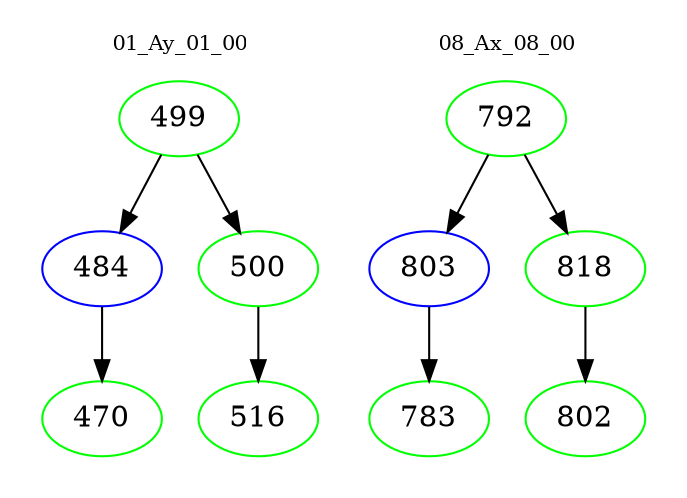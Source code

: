 digraph{
subgraph cluster_0 {
color = white
label = "01_Ay_01_00";
fontsize=10;
T0_499 [label="499", color="green"]
T0_499 -> T0_484 [color="black"]
T0_484 [label="484", color="blue"]
T0_484 -> T0_470 [color="black"]
T0_470 [label="470", color="green"]
T0_499 -> T0_500 [color="black"]
T0_500 [label="500", color="green"]
T0_500 -> T0_516 [color="black"]
T0_516 [label="516", color="green"]
}
subgraph cluster_1 {
color = white
label = "08_Ax_08_00";
fontsize=10;
T1_792 [label="792", color="green"]
T1_792 -> T1_803 [color="black"]
T1_803 [label="803", color="blue"]
T1_803 -> T1_783 [color="black"]
T1_783 [label="783", color="green"]
T1_792 -> T1_818 [color="black"]
T1_818 [label="818", color="green"]
T1_818 -> T1_802 [color="black"]
T1_802 [label="802", color="green"]
}
}
